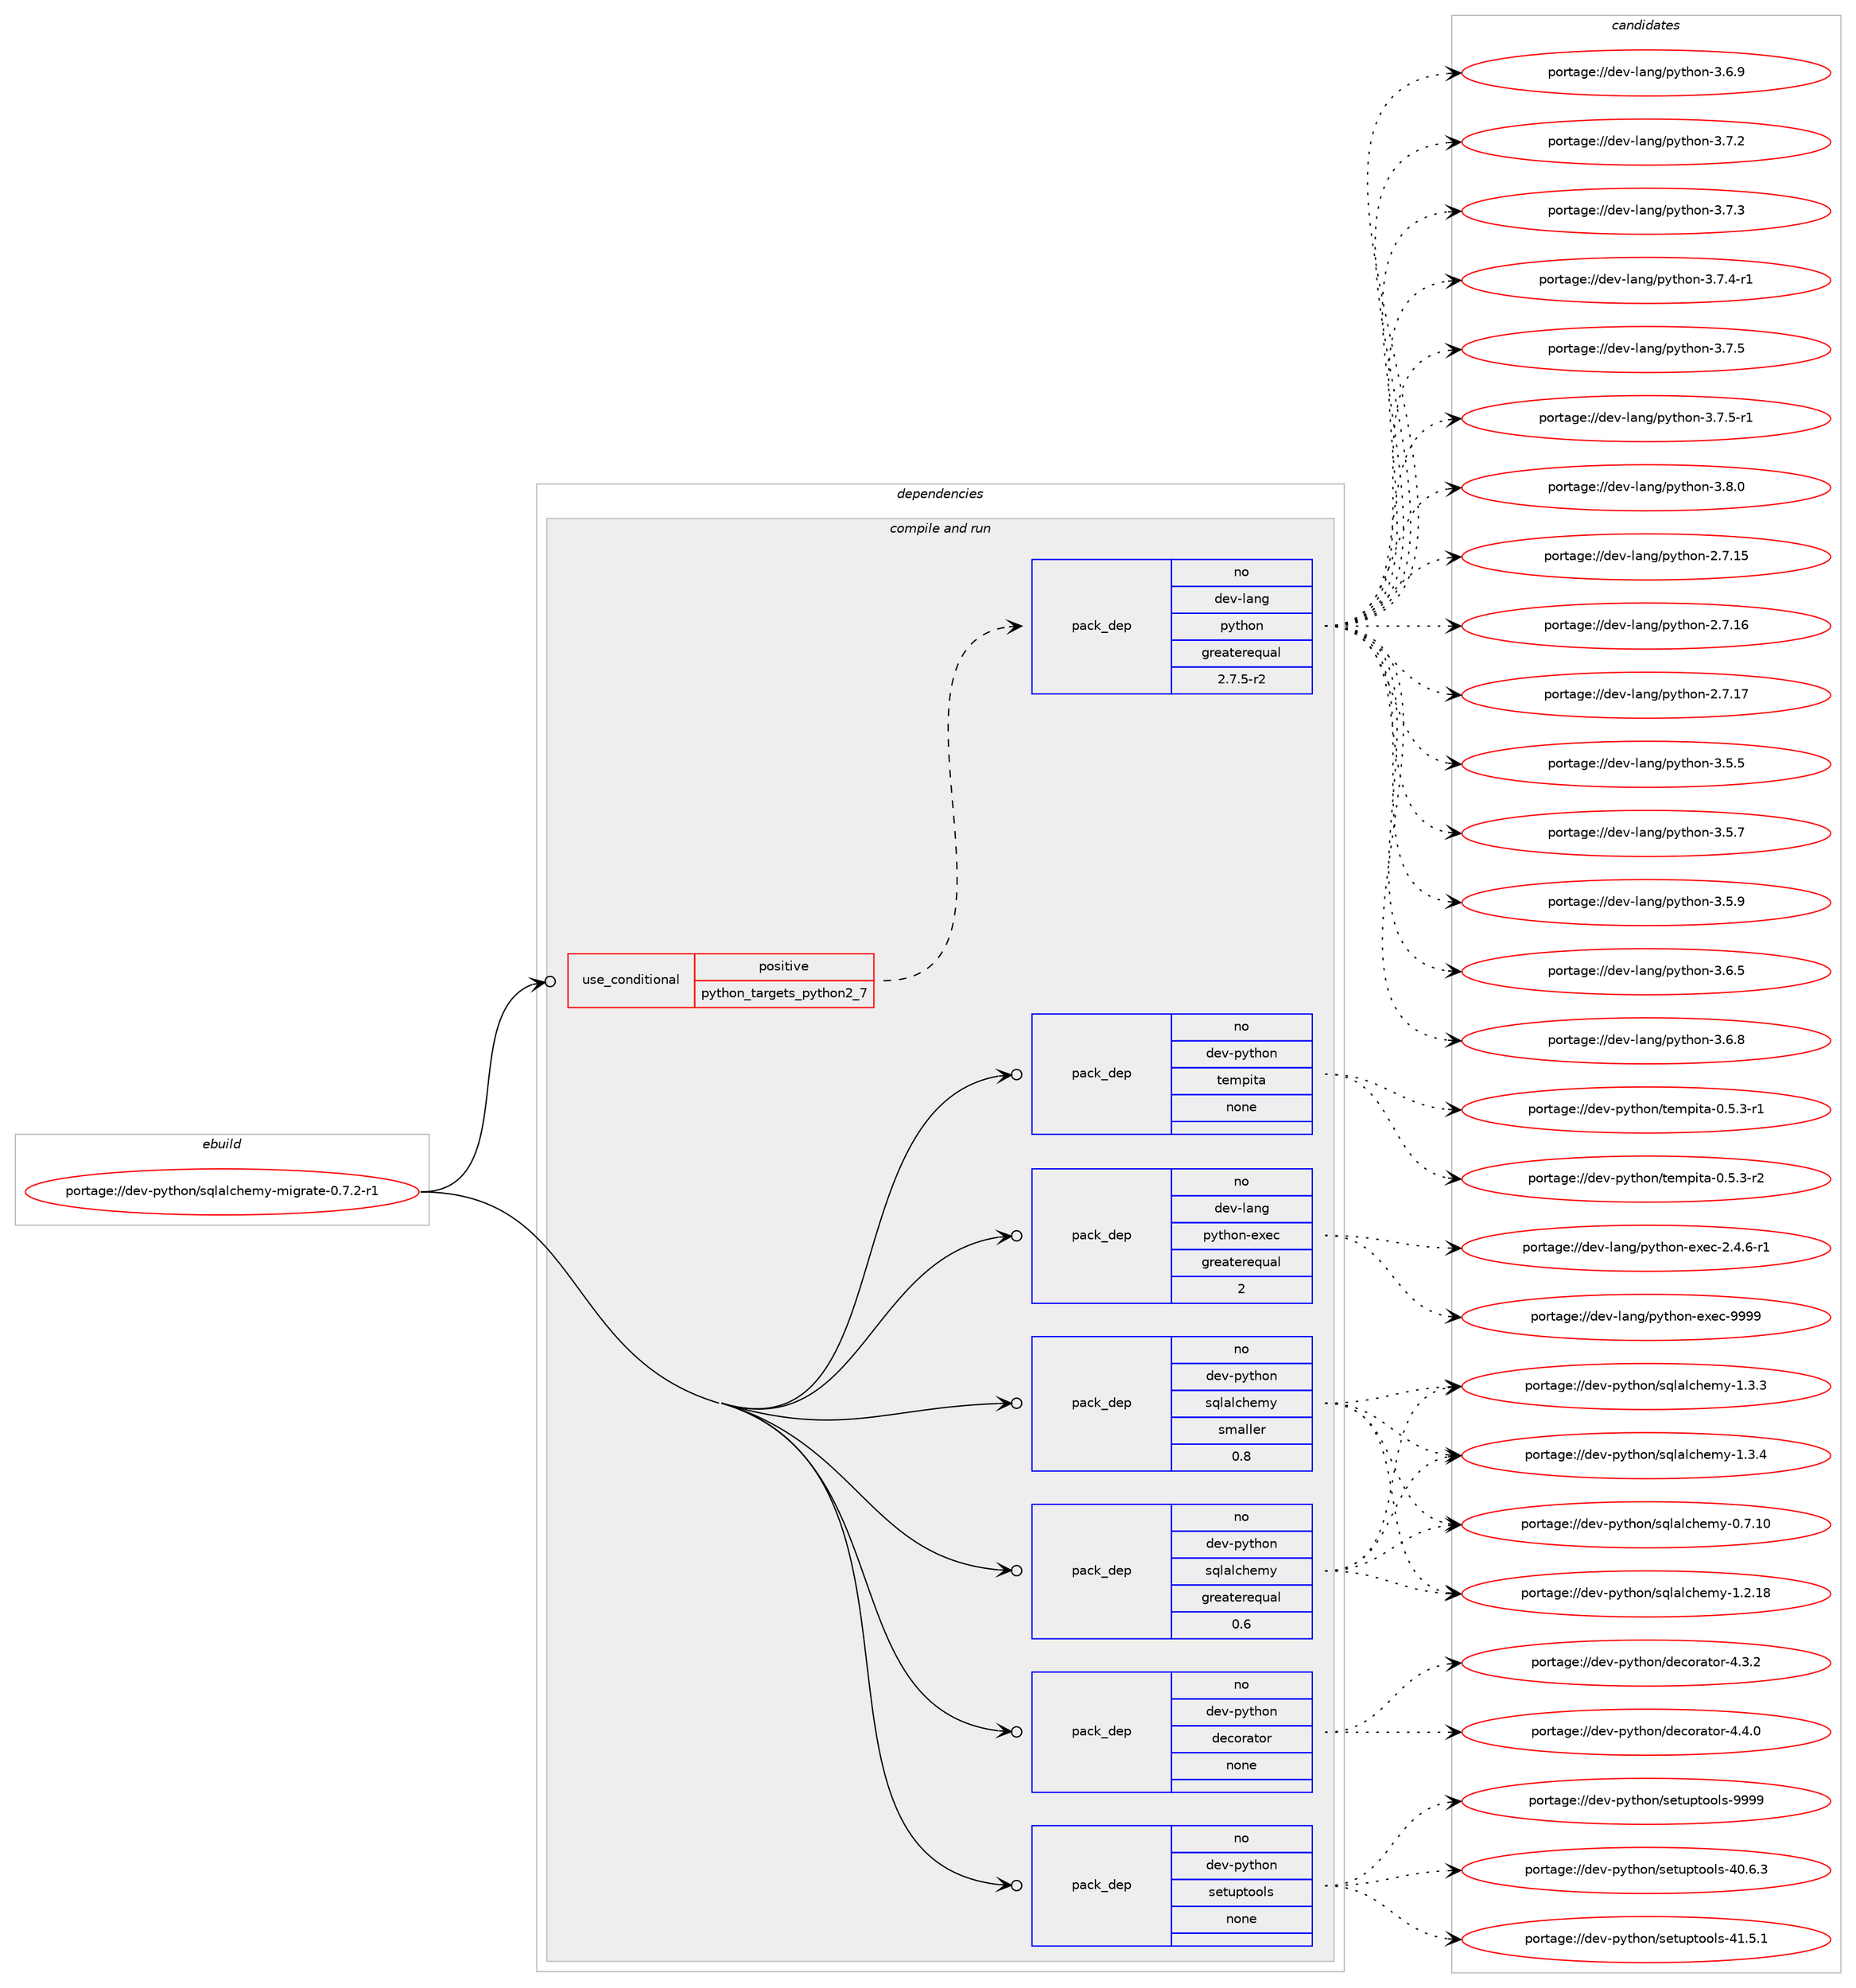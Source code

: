 digraph prolog {

# *************
# Graph options
# *************

newrank=true;
concentrate=true;
compound=true;
graph [rankdir=LR,fontname=Helvetica,fontsize=10,ranksep=1.5];#, ranksep=2.5, nodesep=0.2];
edge  [arrowhead=vee];
node  [fontname=Helvetica,fontsize=10];

# **********
# The ebuild
# **********

subgraph cluster_leftcol {
color=gray;
rank=same;
label=<<i>ebuild</i>>;
id [label="portage://dev-python/sqlalchemy-migrate-0.7.2-r1", color=red, width=4, href="../dev-python/sqlalchemy-migrate-0.7.2-r1.svg"];
}

# ****************
# The dependencies
# ****************

subgraph cluster_midcol {
color=gray;
label=<<i>dependencies</i>>;
subgraph cluster_compile {
fillcolor="#eeeeee";
style=filled;
label=<<i>compile</i>>;
}
subgraph cluster_compileandrun {
fillcolor="#eeeeee";
style=filled;
label=<<i>compile and run</i>>;
subgraph cond39196 {
dependency173954 [label=<<TABLE BORDER="0" CELLBORDER="1" CELLSPACING="0" CELLPADDING="4"><TR><TD ROWSPAN="3" CELLPADDING="10">use_conditional</TD></TR><TR><TD>positive</TD></TR><TR><TD>python_targets_python2_7</TD></TR></TABLE>>, shape=none, color=red];
subgraph pack131357 {
dependency173955 [label=<<TABLE BORDER="0" CELLBORDER="1" CELLSPACING="0" CELLPADDING="4" WIDTH="220"><TR><TD ROWSPAN="6" CELLPADDING="30">pack_dep</TD></TR><TR><TD WIDTH="110">no</TD></TR><TR><TD>dev-lang</TD></TR><TR><TD>python</TD></TR><TR><TD>greaterequal</TD></TR><TR><TD>2.7.5-r2</TD></TR></TABLE>>, shape=none, color=blue];
}
dependency173954:e -> dependency173955:w [weight=20,style="dashed",arrowhead="vee"];
}
id:e -> dependency173954:w [weight=20,style="solid",arrowhead="odotvee"];
subgraph pack131358 {
dependency173956 [label=<<TABLE BORDER="0" CELLBORDER="1" CELLSPACING="0" CELLPADDING="4" WIDTH="220"><TR><TD ROWSPAN="6" CELLPADDING="30">pack_dep</TD></TR><TR><TD WIDTH="110">no</TD></TR><TR><TD>dev-lang</TD></TR><TR><TD>python-exec</TD></TR><TR><TD>greaterequal</TD></TR><TR><TD>2</TD></TR></TABLE>>, shape=none, color=blue];
}
id:e -> dependency173956:w [weight=20,style="solid",arrowhead="odotvee"];
subgraph pack131359 {
dependency173957 [label=<<TABLE BORDER="0" CELLBORDER="1" CELLSPACING="0" CELLPADDING="4" WIDTH="220"><TR><TD ROWSPAN="6" CELLPADDING="30">pack_dep</TD></TR><TR><TD WIDTH="110">no</TD></TR><TR><TD>dev-python</TD></TR><TR><TD>decorator</TD></TR><TR><TD>none</TD></TR><TR><TD></TD></TR></TABLE>>, shape=none, color=blue];
}
id:e -> dependency173957:w [weight=20,style="solid",arrowhead="odotvee"];
subgraph pack131360 {
dependency173958 [label=<<TABLE BORDER="0" CELLBORDER="1" CELLSPACING="0" CELLPADDING="4" WIDTH="220"><TR><TD ROWSPAN="6" CELLPADDING="30">pack_dep</TD></TR><TR><TD WIDTH="110">no</TD></TR><TR><TD>dev-python</TD></TR><TR><TD>setuptools</TD></TR><TR><TD>none</TD></TR><TR><TD></TD></TR></TABLE>>, shape=none, color=blue];
}
id:e -> dependency173958:w [weight=20,style="solid",arrowhead="odotvee"];
subgraph pack131361 {
dependency173959 [label=<<TABLE BORDER="0" CELLBORDER="1" CELLSPACING="0" CELLPADDING="4" WIDTH="220"><TR><TD ROWSPAN="6" CELLPADDING="30">pack_dep</TD></TR><TR><TD WIDTH="110">no</TD></TR><TR><TD>dev-python</TD></TR><TR><TD>sqlalchemy</TD></TR><TR><TD>greaterequal</TD></TR><TR><TD>0.6</TD></TR></TABLE>>, shape=none, color=blue];
}
id:e -> dependency173959:w [weight=20,style="solid",arrowhead="odotvee"];
subgraph pack131362 {
dependency173960 [label=<<TABLE BORDER="0" CELLBORDER="1" CELLSPACING="0" CELLPADDING="4" WIDTH="220"><TR><TD ROWSPAN="6" CELLPADDING="30">pack_dep</TD></TR><TR><TD WIDTH="110">no</TD></TR><TR><TD>dev-python</TD></TR><TR><TD>sqlalchemy</TD></TR><TR><TD>smaller</TD></TR><TR><TD>0.8</TD></TR></TABLE>>, shape=none, color=blue];
}
id:e -> dependency173960:w [weight=20,style="solid",arrowhead="odotvee"];
subgraph pack131363 {
dependency173961 [label=<<TABLE BORDER="0" CELLBORDER="1" CELLSPACING="0" CELLPADDING="4" WIDTH="220"><TR><TD ROWSPAN="6" CELLPADDING="30">pack_dep</TD></TR><TR><TD WIDTH="110">no</TD></TR><TR><TD>dev-python</TD></TR><TR><TD>tempita</TD></TR><TR><TD>none</TD></TR><TR><TD></TD></TR></TABLE>>, shape=none, color=blue];
}
id:e -> dependency173961:w [weight=20,style="solid",arrowhead="odotvee"];
}
subgraph cluster_run {
fillcolor="#eeeeee";
style=filled;
label=<<i>run</i>>;
}
}

# **************
# The candidates
# **************

subgraph cluster_choices {
rank=same;
color=gray;
label=<<i>candidates</i>>;

subgraph choice131357 {
color=black;
nodesep=1;
choiceportage10010111845108971101034711212111610411111045504655464953 [label="portage://dev-lang/python-2.7.15", color=red, width=4,href="../dev-lang/python-2.7.15.svg"];
choiceportage10010111845108971101034711212111610411111045504655464954 [label="portage://dev-lang/python-2.7.16", color=red, width=4,href="../dev-lang/python-2.7.16.svg"];
choiceportage10010111845108971101034711212111610411111045504655464955 [label="portage://dev-lang/python-2.7.17", color=red, width=4,href="../dev-lang/python-2.7.17.svg"];
choiceportage100101118451089711010347112121116104111110455146534653 [label="portage://dev-lang/python-3.5.5", color=red, width=4,href="../dev-lang/python-3.5.5.svg"];
choiceportage100101118451089711010347112121116104111110455146534655 [label="portage://dev-lang/python-3.5.7", color=red, width=4,href="../dev-lang/python-3.5.7.svg"];
choiceportage100101118451089711010347112121116104111110455146534657 [label="portage://dev-lang/python-3.5.9", color=red, width=4,href="../dev-lang/python-3.5.9.svg"];
choiceportage100101118451089711010347112121116104111110455146544653 [label="portage://dev-lang/python-3.6.5", color=red, width=4,href="../dev-lang/python-3.6.5.svg"];
choiceportage100101118451089711010347112121116104111110455146544656 [label="portage://dev-lang/python-3.6.8", color=red, width=4,href="../dev-lang/python-3.6.8.svg"];
choiceportage100101118451089711010347112121116104111110455146544657 [label="portage://dev-lang/python-3.6.9", color=red, width=4,href="../dev-lang/python-3.6.9.svg"];
choiceportage100101118451089711010347112121116104111110455146554650 [label="portage://dev-lang/python-3.7.2", color=red, width=4,href="../dev-lang/python-3.7.2.svg"];
choiceportage100101118451089711010347112121116104111110455146554651 [label="portage://dev-lang/python-3.7.3", color=red, width=4,href="../dev-lang/python-3.7.3.svg"];
choiceportage1001011184510897110103471121211161041111104551465546524511449 [label="portage://dev-lang/python-3.7.4-r1", color=red, width=4,href="../dev-lang/python-3.7.4-r1.svg"];
choiceportage100101118451089711010347112121116104111110455146554653 [label="portage://dev-lang/python-3.7.5", color=red, width=4,href="../dev-lang/python-3.7.5.svg"];
choiceportage1001011184510897110103471121211161041111104551465546534511449 [label="portage://dev-lang/python-3.7.5-r1", color=red, width=4,href="../dev-lang/python-3.7.5-r1.svg"];
choiceportage100101118451089711010347112121116104111110455146564648 [label="portage://dev-lang/python-3.8.0", color=red, width=4,href="../dev-lang/python-3.8.0.svg"];
dependency173955:e -> choiceportage10010111845108971101034711212111610411111045504655464953:w [style=dotted,weight="100"];
dependency173955:e -> choiceportage10010111845108971101034711212111610411111045504655464954:w [style=dotted,weight="100"];
dependency173955:e -> choiceportage10010111845108971101034711212111610411111045504655464955:w [style=dotted,weight="100"];
dependency173955:e -> choiceportage100101118451089711010347112121116104111110455146534653:w [style=dotted,weight="100"];
dependency173955:e -> choiceportage100101118451089711010347112121116104111110455146534655:w [style=dotted,weight="100"];
dependency173955:e -> choiceportage100101118451089711010347112121116104111110455146534657:w [style=dotted,weight="100"];
dependency173955:e -> choiceportage100101118451089711010347112121116104111110455146544653:w [style=dotted,weight="100"];
dependency173955:e -> choiceportage100101118451089711010347112121116104111110455146544656:w [style=dotted,weight="100"];
dependency173955:e -> choiceportage100101118451089711010347112121116104111110455146544657:w [style=dotted,weight="100"];
dependency173955:e -> choiceportage100101118451089711010347112121116104111110455146554650:w [style=dotted,weight="100"];
dependency173955:e -> choiceportage100101118451089711010347112121116104111110455146554651:w [style=dotted,weight="100"];
dependency173955:e -> choiceportage1001011184510897110103471121211161041111104551465546524511449:w [style=dotted,weight="100"];
dependency173955:e -> choiceportage100101118451089711010347112121116104111110455146554653:w [style=dotted,weight="100"];
dependency173955:e -> choiceportage1001011184510897110103471121211161041111104551465546534511449:w [style=dotted,weight="100"];
dependency173955:e -> choiceportage100101118451089711010347112121116104111110455146564648:w [style=dotted,weight="100"];
}
subgraph choice131358 {
color=black;
nodesep=1;
choiceportage10010111845108971101034711212111610411111045101120101994550465246544511449 [label="portage://dev-lang/python-exec-2.4.6-r1", color=red, width=4,href="../dev-lang/python-exec-2.4.6-r1.svg"];
choiceportage10010111845108971101034711212111610411111045101120101994557575757 [label="portage://dev-lang/python-exec-9999", color=red, width=4,href="../dev-lang/python-exec-9999.svg"];
dependency173956:e -> choiceportage10010111845108971101034711212111610411111045101120101994550465246544511449:w [style=dotted,weight="100"];
dependency173956:e -> choiceportage10010111845108971101034711212111610411111045101120101994557575757:w [style=dotted,weight="100"];
}
subgraph choice131359 {
color=black;
nodesep=1;
choiceportage10010111845112121116104111110471001019911111497116111114455246514650 [label="portage://dev-python/decorator-4.3.2", color=red, width=4,href="../dev-python/decorator-4.3.2.svg"];
choiceportage10010111845112121116104111110471001019911111497116111114455246524648 [label="portage://dev-python/decorator-4.4.0", color=red, width=4,href="../dev-python/decorator-4.4.0.svg"];
dependency173957:e -> choiceportage10010111845112121116104111110471001019911111497116111114455246514650:w [style=dotted,weight="100"];
dependency173957:e -> choiceportage10010111845112121116104111110471001019911111497116111114455246524648:w [style=dotted,weight="100"];
}
subgraph choice131360 {
color=black;
nodesep=1;
choiceportage100101118451121211161041111104711510111611711211611111110811545524846544651 [label="portage://dev-python/setuptools-40.6.3", color=red, width=4,href="../dev-python/setuptools-40.6.3.svg"];
choiceportage100101118451121211161041111104711510111611711211611111110811545524946534649 [label="portage://dev-python/setuptools-41.5.1", color=red, width=4,href="../dev-python/setuptools-41.5.1.svg"];
choiceportage10010111845112121116104111110471151011161171121161111111081154557575757 [label="portage://dev-python/setuptools-9999", color=red, width=4,href="../dev-python/setuptools-9999.svg"];
dependency173958:e -> choiceportage100101118451121211161041111104711510111611711211611111110811545524846544651:w [style=dotted,weight="100"];
dependency173958:e -> choiceportage100101118451121211161041111104711510111611711211611111110811545524946534649:w [style=dotted,weight="100"];
dependency173958:e -> choiceportage10010111845112121116104111110471151011161171121161111111081154557575757:w [style=dotted,weight="100"];
}
subgraph choice131361 {
color=black;
nodesep=1;
choiceportage1001011184511212111610411111047115113108971089910410110912145484655464948 [label="portage://dev-python/sqlalchemy-0.7.10", color=red, width=4,href="../dev-python/sqlalchemy-0.7.10.svg"];
choiceportage1001011184511212111610411111047115113108971089910410110912145494650464956 [label="portage://dev-python/sqlalchemy-1.2.18", color=red, width=4,href="../dev-python/sqlalchemy-1.2.18.svg"];
choiceportage10010111845112121116104111110471151131089710899104101109121454946514651 [label="portage://dev-python/sqlalchemy-1.3.3", color=red, width=4,href="../dev-python/sqlalchemy-1.3.3.svg"];
choiceportage10010111845112121116104111110471151131089710899104101109121454946514652 [label="portage://dev-python/sqlalchemy-1.3.4", color=red, width=4,href="../dev-python/sqlalchemy-1.3.4.svg"];
dependency173959:e -> choiceportage1001011184511212111610411111047115113108971089910410110912145484655464948:w [style=dotted,weight="100"];
dependency173959:e -> choiceportage1001011184511212111610411111047115113108971089910410110912145494650464956:w [style=dotted,weight="100"];
dependency173959:e -> choiceportage10010111845112121116104111110471151131089710899104101109121454946514651:w [style=dotted,weight="100"];
dependency173959:e -> choiceportage10010111845112121116104111110471151131089710899104101109121454946514652:w [style=dotted,weight="100"];
}
subgraph choice131362 {
color=black;
nodesep=1;
choiceportage1001011184511212111610411111047115113108971089910410110912145484655464948 [label="portage://dev-python/sqlalchemy-0.7.10", color=red, width=4,href="../dev-python/sqlalchemy-0.7.10.svg"];
choiceportage1001011184511212111610411111047115113108971089910410110912145494650464956 [label="portage://dev-python/sqlalchemy-1.2.18", color=red, width=4,href="../dev-python/sqlalchemy-1.2.18.svg"];
choiceportage10010111845112121116104111110471151131089710899104101109121454946514651 [label="portage://dev-python/sqlalchemy-1.3.3", color=red, width=4,href="../dev-python/sqlalchemy-1.3.3.svg"];
choiceportage10010111845112121116104111110471151131089710899104101109121454946514652 [label="portage://dev-python/sqlalchemy-1.3.4", color=red, width=4,href="../dev-python/sqlalchemy-1.3.4.svg"];
dependency173960:e -> choiceportage1001011184511212111610411111047115113108971089910410110912145484655464948:w [style=dotted,weight="100"];
dependency173960:e -> choiceportage1001011184511212111610411111047115113108971089910410110912145494650464956:w [style=dotted,weight="100"];
dependency173960:e -> choiceportage10010111845112121116104111110471151131089710899104101109121454946514651:w [style=dotted,weight="100"];
dependency173960:e -> choiceportage10010111845112121116104111110471151131089710899104101109121454946514652:w [style=dotted,weight="100"];
}
subgraph choice131363 {
color=black;
nodesep=1;
choiceportage1001011184511212111610411111047116101109112105116974548465346514511449 [label="portage://dev-python/tempita-0.5.3-r1", color=red, width=4,href="../dev-python/tempita-0.5.3-r1.svg"];
choiceportage1001011184511212111610411111047116101109112105116974548465346514511450 [label="portage://dev-python/tempita-0.5.3-r2", color=red, width=4,href="../dev-python/tempita-0.5.3-r2.svg"];
dependency173961:e -> choiceportage1001011184511212111610411111047116101109112105116974548465346514511449:w [style=dotted,weight="100"];
dependency173961:e -> choiceportage1001011184511212111610411111047116101109112105116974548465346514511450:w [style=dotted,weight="100"];
}
}

}
